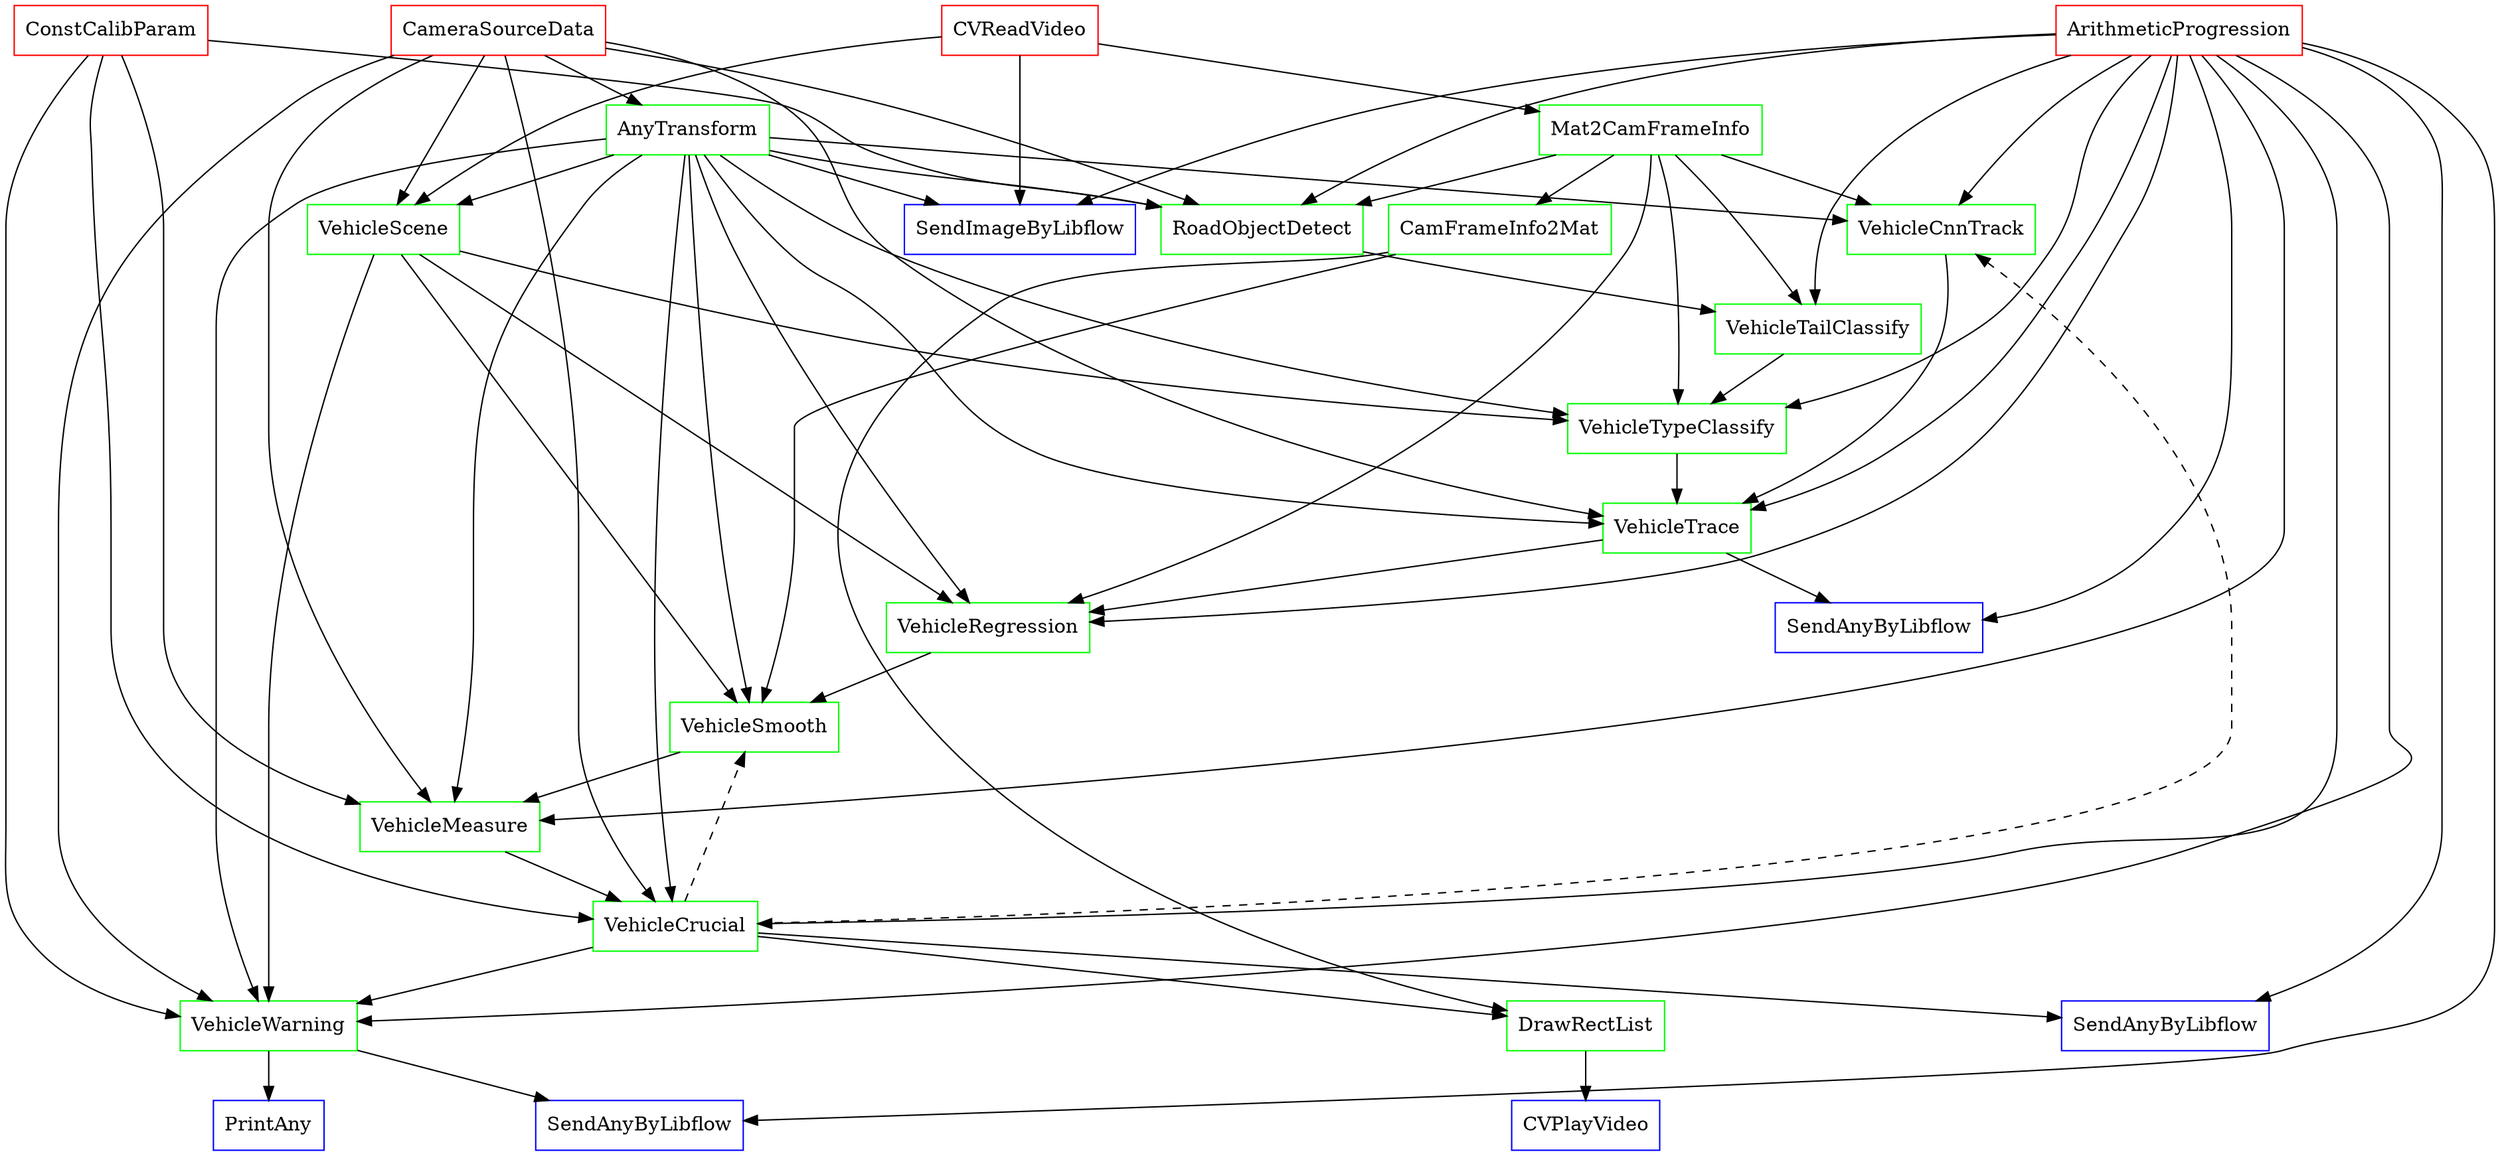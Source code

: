 digraph {
	subgraph G0 {
		subgraph Sub0 {
			rank=same
			G0N6 [label=ConstCalibParam color=red shape=box]
			G0N8 [label=ArithmeticProgression color=red shape=box]
			G0N18 [label=CVReadVideo color=red shape=box]
			G0N19 [label=CameraSourceData color=red shape=box]
		}
		subgraph Sub1 {
			rank=same
			G0N10 [label=Mat2CamFrameInfo color=green shape=box]
			G0N20 [label=AnyTransform color=green shape=box]
		}
		subgraph Sub2 {
			rank=same
			G0N7 [label=VehicleScene color=green shape=box]
			G0N11 [label=CamFrameInfo2Mat color=green shape=box]
			G0N12 [label=VehicleCnnTrack color=green shape=box]
			G0N13 [label=RoadObjectDetect color=green shape=box]
			G0N22 [label=SendImageByLibflow color=blue shape=box]
		}
		subgraph Sub3 {
			rank=same
			G0N9 [label=VehicleTailClassify color=green shape=box]
		}
		subgraph Sub4 {
			rank=same
			G0N1 [label=VehicleTypeClassify color=green shape=box]
		}
		subgraph Sub5 {
			rank=same
			G0N0 [label=VehicleTrace color=green shape=box]
		}
		subgraph Sub6 {
			rank=same
			G0N2 [label=VehicleRegression color=green shape=box]
			G0N24 [label=SendAnyByLibflow color=blue shape=box]
		}
		subgraph Sub7 {
			rank=same
			G0N14 [label=VehicleSmooth color=green shape=box]
		}
		subgraph Sub8 {
			rank=same
			G0N3 [label=VehicleMeasure color=green shape=box]
		}
		subgraph Sub9 {
			rank=same
			G0N5 [label=VehicleCrucial color=green shape=box]
		}
		subgraph Sub10 {
			rank=same
			G0N4 [label=VehicleWarning color=green shape=box]
			G0N16 [label=DrawRectList color=green shape=box]
			G0N23 [label=SendAnyByLibflow color=blue shape=box]
		}
		subgraph Sub11 {
			rank=same
			G0N15 [label=PrintAny color=blue shape=box]
			G0N17 [label=CVPlayVideo color=blue shape=box]
			G0N21 [label=SendAnyByLibflow color=blue shape=box]
		}

		G0N1 -> G0N0
		G0N0 -> G0N2
		G0N3 -> G0N5
		G0N5 -> G0N4
		G0N19 -> G0N7
		G0N7 -> G0N1
		G0N7 -> G0N2
		G0N19 -> G0N0
		G0N18 -> G0N7
		G0N8 -> G0N1
		G0N8 -> G0N0
		G0N8 -> G0N2
		G0N8 -> G0N3
		G0N8 -> G0N5
		G0N8 -> G0N4
		G0N19 -> G0N3
		G0N19 -> G0N4
		G0N19 -> G0N5
		G0N7 -> G0N4
		G0N6 -> G0N3
		G0N6 -> G0N5
		G0N6 -> G0N4
		G0N18 -> G0N10
		G0N10 -> G0N13
		G0N19 -> G0N13
		G0N8 -> G0N13
		G0N6 -> G0N13
		G0N10 -> G0N1
		G0N10 -> G0N2
		G0N19 -> G0N20
		G0N20 -> G0N7
		G0N20 -> G0N13
		G0N20 -> G0N1
		G0N20 -> G0N0
		G0N20 -> G0N2
		G0N20 -> G0N3
		G0N20 -> G0N5
		G0N20 -> G0N4
		G0N10 -> G0N9
		G0N8 -> G0N9
		G0N13 -> G0N9
		G0N9 -> G0N1
		G0N10 -> G0N11
		G0N14 -> G0N3
		G0N7 -> G0N14
		G0N2 -> G0N14
		G0N20 -> G0N14
		G0N12 -> G0N0
		G0N10 -> G0N12
		G0N11 -> G0N14
		G0N8 -> G0N12
		G0N20 -> G0N12
		G0N4 -> G0N15
		G0N5 -> G0N16
		G0N16 -> G0N17
		G0N11 -> G0N16
		G0N18 -> G0N22
		G0N8 -> G0N22
		G0N20 -> G0N22
		G0N5 -> G0N23
		G0N4 -> G0N21
		G0N8 -> G0N23
		G0N8 -> G0N21
		G0N0 -> G0N24
		G0N8 -> G0N24
		G0N5 -> G0N14 [style=dashed]
		G0N5 -> G0N12 [style=dashed]
	}
}
